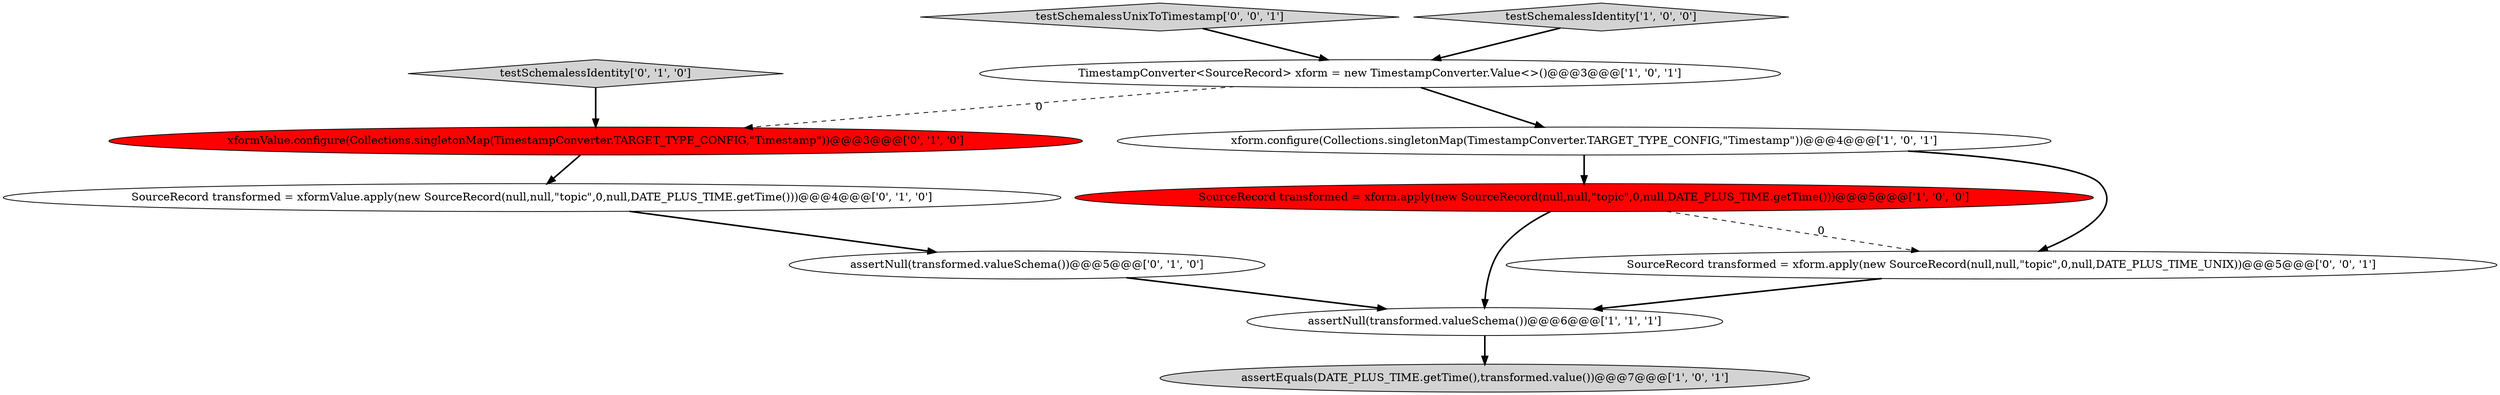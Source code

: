 digraph {
4 [style = filled, label = "TimestampConverter<SourceRecord> xform = new TimestampConverter.Value<>()@@@3@@@['1', '0', '1']", fillcolor = white, shape = ellipse image = "AAA0AAABBB1BBB"];
2 [style = filled, label = "SourceRecord transformed = xform.apply(new SourceRecord(null,null,\"topic\",0,null,DATE_PLUS_TIME.getTime()))@@@5@@@['1', '0', '0']", fillcolor = red, shape = ellipse image = "AAA1AAABBB1BBB"];
6 [style = filled, label = "SourceRecord transformed = xformValue.apply(new SourceRecord(null,null,\"topic\",0,null,DATE_PLUS_TIME.getTime()))@@@4@@@['0', '1', '0']", fillcolor = white, shape = ellipse image = "AAA0AAABBB2BBB"];
3 [style = filled, label = "assertEquals(DATE_PLUS_TIME.getTime(),transformed.value())@@@7@@@['1', '0', '1']", fillcolor = lightgray, shape = ellipse image = "AAA0AAABBB1BBB"];
11 [style = filled, label = "testSchemalessUnixToTimestamp['0', '0', '1']", fillcolor = lightgray, shape = diamond image = "AAA0AAABBB3BBB"];
5 [style = filled, label = "assertNull(transformed.valueSchema())@@@6@@@['1', '1', '1']", fillcolor = white, shape = ellipse image = "AAA0AAABBB1BBB"];
0 [style = filled, label = "xform.configure(Collections.singletonMap(TimestampConverter.TARGET_TYPE_CONFIG,\"Timestamp\"))@@@4@@@['1', '0', '1']", fillcolor = white, shape = ellipse image = "AAA0AAABBB1BBB"];
1 [style = filled, label = "testSchemalessIdentity['1', '0', '0']", fillcolor = lightgray, shape = diamond image = "AAA0AAABBB1BBB"];
8 [style = filled, label = "xformValue.configure(Collections.singletonMap(TimestampConverter.TARGET_TYPE_CONFIG,\"Timestamp\"))@@@3@@@['0', '1', '0']", fillcolor = red, shape = ellipse image = "AAA1AAABBB2BBB"];
9 [style = filled, label = "testSchemalessIdentity['0', '1', '0']", fillcolor = lightgray, shape = diamond image = "AAA0AAABBB2BBB"];
10 [style = filled, label = "SourceRecord transformed = xform.apply(new SourceRecord(null,null,\"topic\",0,null,DATE_PLUS_TIME_UNIX))@@@5@@@['0', '0', '1']", fillcolor = white, shape = ellipse image = "AAA0AAABBB3BBB"];
7 [style = filled, label = "assertNull(transformed.valueSchema())@@@5@@@['0', '1', '0']", fillcolor = white, shape = ellipse image = "AAA0AAABBB2BBB"];
5->3 [style = bold, label=""];
11->4 [style = bold, label=""];
1->4 [style = bold, label=""];
7->5 [style = bold, label=""];
8->6 [style = bold, label=""];
0->2 [style = bold, label=""];
0->10 [style = bold, label=""];
4->8 [style = dashed, label="0"];
10->5 [style = bold, label=""];
6->7 [style = bold, label=""];
9->8 [style = bold, label=""];
2->10 [style = dashed, label="0"];
4->0 [style = bold, label=""];
2->5 [style = bold, label=""];
}
